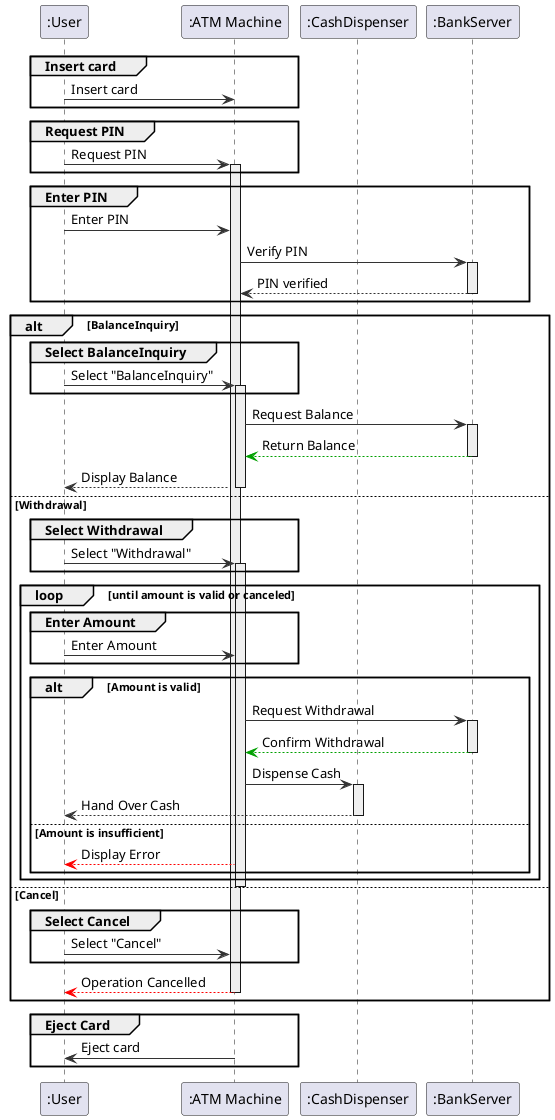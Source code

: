 @startuml

skinparam SequenceLifeLineBackgroundColor #EFEFEF
skinparam SequenceArrowColor #333333
skinparam SequenceDividerBorderColor #404040
skinparam NoteBackgroundColor #FFFFCC
skinparam NoteBorderColor #A3A3A3

participant ":User" as User
participant ":ATM Machine" as ATM
participant ":CashDispenser" as Dispenser
participant ":BankServer" as Server

group Insert card
    User -> ATM : Insert card
end

group Request PIN
    User -> ATM : Request PIN
    activate ATM
end

group Enter PIN
    User -> ATM : Enter PIN
    ATM -> Server : Verify PIN
    activate Server
    Server --> ATM : PIN verified
    deactivate Server
end

alt BalanceInquiry
    group Select BalanceInquiry
        User -> ATM : Select "BalanceInquiry"
        activate ATM
    end
    ATM -> Server : Request Balance
    activate Server
    Server -[#00A000]-> ATM : Return Balance
    deactivate Server
    ATM --> User : Display Balance
    deactivate ATM
else Withdrawal
    group Select Withdrawal
        User -> ATM : Select "Withdrawal"
        activate ATM
    end
    loop until amount is valid or canceled
        group Enter Amount
            User -> ATM : Enter Amount
        end
        alt Amount is valid
            ATM -> Server : Request Withdrawal
            activate Server
            Server -[#00A000]-> ATM : Confirm Withdrawal
            deactivate Server
            ATM -> Dispenser : Dispense Cash
            activate Dispenser
            Dispenser --> User : Hand Over Cash
            deactivate Dispenser
        else Amount is insufficient
            ATM -[#FF0000]-> User : Display Error
        end
    end
    deactivate ATM
else Cancel
    group Select Cancel
        User -> ATM : Select "Cancel"
    end
    ATM -[#FF0000]-> User : Operation Cancelled
    deactivate ATM
end

group Eject Card
    User <- ATM : Eject card
end

@enduml
